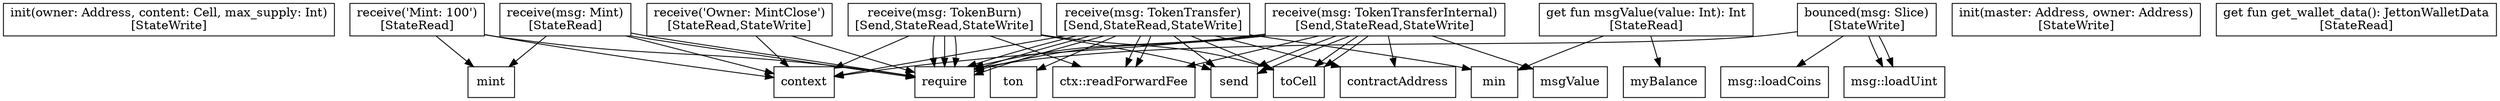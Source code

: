 digraph "CallGraph" {
    node [shape=box];
    node_1 [label="init(owner: Address, content: Cell, max_supply: Int)
[StateWrite]"];
    node_2 [label="receive(msg: Mint)
[StateRead]"];
    node_3 [label="receive('Mint: 100')
[StateRead]"];
    node_4 [label="receive('Owner: MintClose')
[StateRead,StateWrite]"];
    node_5 [label="init(master: Address, owner: Address)
[StateWrite]"];
    node_6 [label="receive(msg: TokenTransfer)
[Send,StateRead,StateWrite]"];
    node_7 [label="receive(msg: TokenTransferInternal)
[Send,StateRead,StateWrite]"];
    node_8 [label="get fun msgValue(value: Int): Int
[StateRead]"];
    node_9 [label="receive(msg: TokenBurn)
[Send,StateRead,StateWrite]"];
    node_10 [label="bounced(msg: Slice)
[StateWrite]"];
    node_11 [label="get fun get_wallet_data(): JettonWalletData
[StateRead]"];
    node_12 [label="context"];
    node_13 [label="require"];
    node_14 [label="mint"];
    node_15 [label="ctx::readForwardFee"];
    node_16 [label="min"];
    node_17 [label="ton"];
    node_18 [label="contractAddress"];
    node_19 [label="send"];
    node_20 [label="toCell"];
    node_21 [label="msgValue"];
    node_22 [label="myBalance"];
    node_23 [label="msg::loadUint"];
    node_24 [label="msg::loadCoins"];
    node_2 -> node_12;
    node_2 -> node_13;
    node_2 -> node_13;
    node_2 -> node_14;
    node_3 -> node_12;
    node_3 -> node_13;
    node_3 -> node_14;
    node_4 -> node_12;
    node_4 -> node_13;
    node_6 -> node_12;
    node_6 -> node_13;
    node_6 -> node_15;
    node_6 -> node_15;
    node_6 -> node_13;
    node_6 -> node_16;
    node_6 -> node_17;
    node_6 -> node_13;
    node_6 -> node_18;
    node_6 -> node_19;
    node_6 -> node_20;
    node_7 -> node_12;
    node_7 -> node_13;
    node_7 -> node_18;
    node_7 -> node_13;
    node_7 -> node_19;
    node_7 -> node_20;
    node_7 -> node_21;
    node_7 -> node_15;
    node_7 -> node_19;
    node_7 -> node_20;
    node_8 -> node_22;
    node_8 -> node_16;
    node_9 -> node_12;
    node_9 -> node_13;
    node_9 -> node_13;
    node_9 -> node_15;
    node_9 -> node_13;
    node_9 -> node_19;
    node_9 -> node_20;
    node_10 -> node_23;
    node_10 -> node_23;
    node_10 -> node_24;
    node_10 -> node_13;
}
